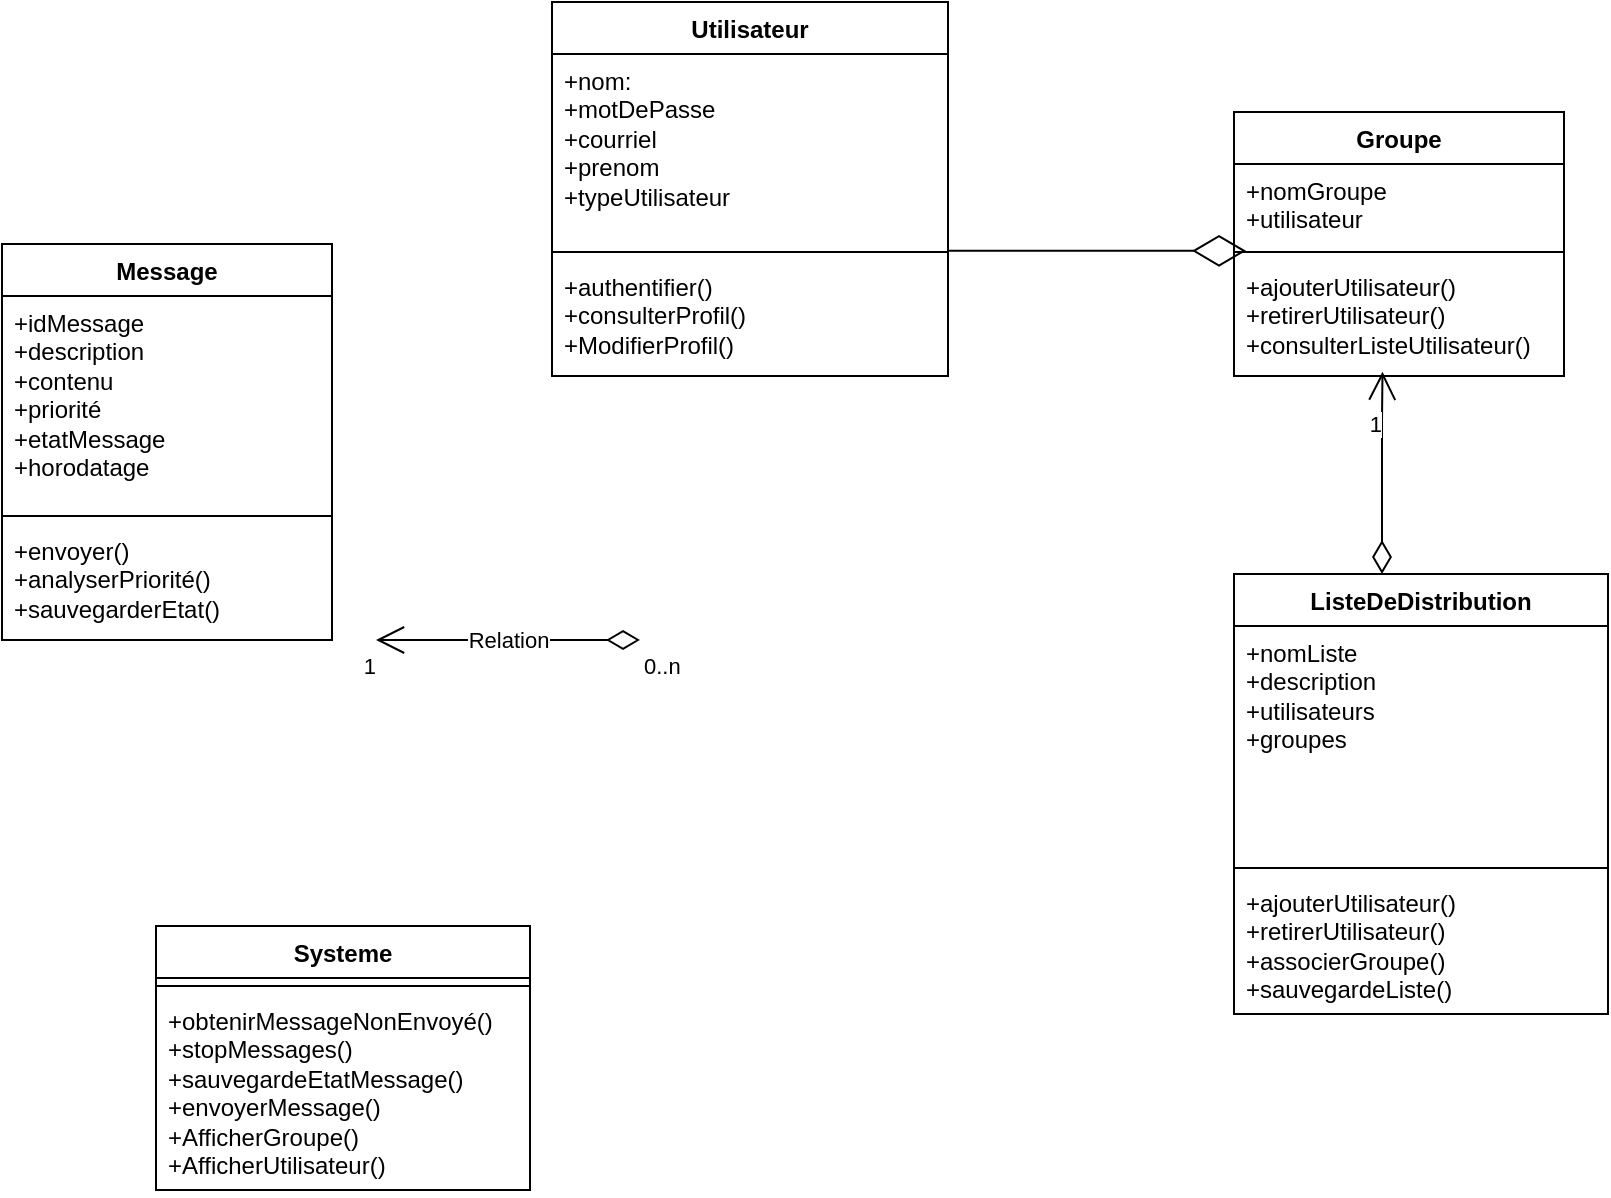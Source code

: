 <mxfile version="25.0.3">
  <diagram name="Page-1" id="13e1069c-82ec-6db2-03f1-153e76fe0fe0">
    <mxGraphModel dx="1122" dy="712" grid="1" gridSize="11" guides="1" tooltips="1" connect="1" arrows="1" fold="1" page="1" pageScale="1" pageWidth="1100" pageHeight="850" background="none" math="0" shadow="0">
      <root>
        <mxCell id="0" />
        <mxCell id="1" parent="0" />
        <mxCell id="a_j_Lw5pQNurTmBxgv8E-95" value="Utilisateur" style="swimlane;fontStyle=1;align=center;verticalAlign=top;childLayout=stackLayout;horizontal=1;startSize=26;horizontalStack=0;resizeParent=1;resizeParentMax=0;resizeLast=0;collapsible=1;marginBottom=0;whiteSpace=wrap;html=1;" vertex="1" parent="1">
          <mxGeometry x="451" y="99" width="198" height="187" as="geometry" />
        </mxCell>
        <mxCell id="a_j_Lw5pQNurTmBxgv8E-96" value="+nom:&lt;div&gt;+motDePasse&lt;/div&gt;&lt;div&gt;+courriel&lt;/div&gt;&lt;div&gt;+prenom&lt;/div&gt;&lt;div&gt;+typeUtilisateur&lt;/div&gt;" style="text;strokeColor=none;fillColor=none;align=left;verticalAlign=top;spacingLeft=4;spacingRight=4;overflow=hidden;rotatable=0;points=[[0,0.5],[1,0.5]];portConstraint=eastwest;whiteSpace=wrap;html=1;" vertex="1" parent="a_j_Lw5pQNurTmBxgv8E-95">
          <mxGeometry y="26" width="198" height="95" as="geometry" />
        </mxCell>
        <mxCell id="a_j_Lw5pQNurTmBxgv8E-97" value="" style="line;strokeWidth=1;fillColor=none;align=left;verticalAlign=middle;spacingTop=-1;spacingLeft=3;spacingRight=3;rotatable=0;labelPosition=right;points=[];portConstraint=eastwest;strokeColor=inherit;" vertex="1" parent="a_j_Lw5pQNurTmBxgv8E-95">
          <mxGeometry y="121" width="198" height="8" as="geometry" />
        </mxCell>
        <mxCell id="a_j_Lw5pQNurTmBxgv8E-98" value="+authentifier()&lt;div&gt;+consulterProfil()&lt;/div&gt;&lt;div&gt;+ModifierProfil()&lt;/div&gt;" style="text;strokeColor=none;fillColor=none;align=left;verticalAlign=top;spacingLeft=4;spacingRight=4;overflow=hidden;rotatable=0;points=[[0,0.5],[1,0.5]];portConstraint=eastwest;whiteSpace=wrap;html=1;" vertex="1" parent="a_j_Lw5pQNurTmBxgv8E-95">
          <mxGeometry y="129" width="198" height="58" as="geometry" />
        </mxCell>
        <mxCell id="a_j_Lw5pQNurTmBxgv8E-99" value="Message" style="swimlane;fontStyle=1;align=center;verticalAlign=top;childLayout=stackLayout;horizontal=1;startSize=26;horizontalStack=0;resizeParent=1;resizeParentMax=0;resizeLast=0;collapsible=1;marginBottom=0;whiteSpace=wrap;html=1;" vertex="1" parent="1">
          <mxGeometry x="176" y="220" width="165" height="198" as="geometry" />
        </mxCell>
        <mxCell id="a_j_Lw5pQNurTmBxgv8E-100" value="+idMessage&lt;div&gt;+description&lt;/div&gt;&lt;div&gt;+contenu&lt;/div&gt;&lt;div&gt;+priorité&lt;/div&gt;&lt;div&gt;+etatMessage&lt;/div&gt;&lt;div&gt;+horodatage&lt;/div&gt;" style="text;strokeColor=none;fillColor=none;align=left;verticalAlign=top;spacingLeft=4;spacingRight=4;overflow=hidden;rotatable=0;points=[[0,0.5],[1,0.5]];portConstraint=eastwest;whiteSpace=wrap;html=1;" vertex="1" parent="a_j_Lw5pQNurTmBxgv8E-99">
          <mxGeometry y="26" width="165" height="106" as="geometry" />
        </mxCell>
        <mxCell id="a_j_Lw5pQNurTmBxgv8E-101" value="" style="line;strokeWidth=1;fillColor=none;align=left;verticalAlign=middle;spacingTop=-1;spacingLeft=3;spacingRight=3;rotatable=0;labelPosition=right;points=[];portConstraint=eastwest;strokeColor=inherit;" vertex="1" parent="a_j_Lw5pQNurTmBxgv8E-99">
          <mxGeometry y="132" width="165" height="8" as="geometry" />
        </mxCell>
        <mxCell id="a_j_Lw5pQNurTmBxgv8E-102" value="+envoyer()&lt;div&gt;+analyserPriorité()&lt;/div&gt;&lt;div&gt;+sauvegarderEtat()&lt;/div&gt;&lt;div&gt;&lt;br&gt;&lt;/div&gt;" style="text;strokeColor=none;fillColor=none;align=left;verticalAlign=top;spacingLeft=4;spacingRight=4;overflow=hidden;rotatable=0;points=[[0,0.5],[1,0.5]];portConstraint=eastwest;whiteSpace=wrap;html=1;" vertex="1" parent="a_j_Lw5pQNurTmBxgv8E-99">
          <mxGeometry y="140" width="165" height="58" as="geometry" />
        </mxCell>
        <mxCell id="a_j_Lw5pQNurTmBxgv8E-103" value="ListeDeDistribution" style="swimlane;fontStyle=1;align=center;verticalAlign=top;childLayout=stackLayout;horizontal=1;startSize=26;horizontalStack=0;resizeParent=1;resizeParentMax=0;resizeLast=0;collapsible=1;marginBottom=0;whiteSpace=wrap;html=1;" vertex="1" parent="1">
          <mxGeometry x="792" y="385" width="187" height="220" as="geometry" />
        </mxCell>
        <mxCell id="a_j_Lw5pQNurTmBxgv8E-104" value="+nomListe&lt;div&gt;+description&lt;/div&gt;&lt;div&gt;+utilisateurs&lt;/div&gt;&lt;div&gt;+groupes&lt;/div&gt;" style="text;strokeColor=none;fillColor=none;align=left;verticalAlign=top;spacingLeft=4;spacingRight=4;overflow=hidden;rotatable=0;points=[[0,0.5],[1,0.5]];portConstraint=eastwest;whiteSpace=wrap;html=1;" vertex="1" parent="a_j_Lw5pQNurTmBxgv8E-103">
          <mxGeometry y="26" width="187" height="117" as="geometry" />
        </mxCell>
        <mxCell id="a_j_Lw5pQNurTmBxgv8E-105" value="" style="line;strokeWidth=1;fillColor=none;align=left;verticalAlign=middle;spacingTop=-1;spacingLeft=3;spacingRight=3;rotatable=0;labelPosition=right;points=[];portConstraint=eastwest;strokeColor=inherit;" vertex="1" parent="a_j_Lw5pQNurTmBxgv8E-103">
          <mxGeometry y="143" width="187" height="8" as="geometry" />
        </mxCell>
        <mxCell id="a_j_Lw5pQNurTmBxgv8E-106" value="+ajouterUtilisateur()&lt;div&gt;+retirerUtilisateur()&lt;/div&gt;&lt;div&gt;+associerGroupe()&lt;/div&gt;&lt;div&gt;+sauvegardeListe()&lt;/div&gt;" style="text;strokeColor=none;fillColor=none;align=left;verticalAlign=top;spacingLeft=4;spacingRight=4;overflow=hidden;rotatable=0;points=[[0,0.5],[1,0.5]];portConstraint=eastwest;whiteSpace=wrap;html=1;" vertex="1" parent="a_j_Lw5pQNurTmBxgv8E-103">
          <mxGeometry y="151" width="187" height="69" as="geometry" />
        </mxCell>
        <mxCell id="a_j_Lw5pQNurTmBxgv8E-107" value="Groupe" style="swimlane;fontStyle=1;align=center;verticalAlign=top;childLayout=stackLayout;horizontal=1;startSize=26;horizontalStack=0;resizeParent=1;resizeParentMax=0;resizeLast=0;collapsible=1;marginBottom=0;whiteSpace=wrap;html=1;" vertex="1" parent="1">
          <mxGeometry x="792" y="154" width="165" height="132" as="geometry" />
        </mxCell>
        <mxCell id="a_j_Lw5pQNurTmBxgv8E-108" value="+nomGroupe&lt;div&gt;+utilisateur&lt;/div&gt;" style="text;strokeColor=none;fillColor=none;align=left;verticalAlign=top;spacingLeft=4;spacingRight=4;overflow=hidden;rotatable=0;points=[[0,0.5],[1,0.5]];portConstraint=eastwest;whiteSpace=wrap;html=1;" vertex="1" parent="a_j_Lw5pQNurTmBxgv8E-107">
          <mxGeometry y="26" width="165" height="40" as="geometry" />
        </mxCell>
        <mxCell id="a_j_Lw5pQNurTmBxgv8E-109" value="" style="line;strokeWidth=1;fillColor=none;align=left;verticalAlign=middle;spacingTop=-1;spacingLeft=3;spacingRight=3;rotatable=0;labelPosition=right;points=[];portConstraint=eastwest;strokeColor=inherit;" vertex="1" parent="a_j_Lw5pQNurTmBxgv8E-107">
          <mxGeometry y="66" width="165" height="8" as="geometry" />
        </mxCell>
        <mxCell id="a_j_Lw5pQNurTmBxgv8E-110" value="+ajouterUtilisateur()&lt;div&gt;&lt;span style=&quot;background-color: initial;&quot;&gt;+retirerUtilisateur()&lt;/span&gt;&lt;/div&gt;&lt;div&gt;&lt;div&gt;+consulterListeUtilisateur()&lt;/div&gt;&lt;/div&gt;" style="text;strokeColor=none;fillColor=none;align=left;verticalAlign=top;spacingLeft=4;spacingRight=4;overflow=hidden;rotatable=0;points=[[0,0.5],[1,0.5]];portConstraint=eastwest;whiteSpace=wrap;html=1;" vertex="1" parent="a_j_Lw5pQNurTmBxgv8E-107">
          <mxGeometry y="74" width="165" height="58" as="geometry" />
        </mxCell>
        <mxCell id="a_j_Lw5pQNurTmBxgv8E-111" value="Systeme" style="swimlane;fontStyle=1;align=center;verticalAlign=top;childLayout=stackLayout;horizontal=1;startSize=26;horizontalStack=0;resizeParent=1;resizeParentMax=0;resizeLast=0;collapsible=1;marginBottom=0;whiteSpace=wrap;html=1;" vertex="1" parent="1">
          <mxGeometry x="253" y="561" width="187" height="132" as="geometry" />
        </mxCell>
        <mxCell id="a_j_Lw5pQNurTmBxgv8E-113" value="" style="line;strokeWidth=1;fillColor=none;align=left;verticalAlign=middle;spacingTop=-1;spacingLeft=3;spacingRight=3;rotatable=0;labelPosition=right;points=[];portConstraint=eastwest;strokeColor=inherit;" vertex="1" parent="a_j_Lw5pQNurTmBxgv8E-111">
          <mxGeometry y="26" width="187" height="8" as="geometry" />
        </mxCell>
        <mxCell id="a_j_Lw5pQNurTmBxgv8E-114" value="+obtenirMessageNonEnvoyé()&lt;div&gt;+stopMessages()&lt;/div&gt;&lt;div&gt;+sauvegardeEtatMessage()&lt;/div&gt;&lt;div&gt;+envoyerMessage()&lt;/div&gt;&lt;div&gt;+AfficherGroupe()&lt;/div&gt;&lt;div&gt;+AfficherUtilisateur()&lt;/div&gt;" style="text;strokeColor=none;fillColor=none;align=left;verticalAlign=top;spacingLeft=4;spacingRight=4;overflow=hidden;rotatable=0;points=[[0,0.5],[1,0.5]];portConstraint=eastwest;whiteSpace=wrap;html=1;" vertex="1" parent="a_j_Lw5pQNurTmBxgv8E-111">
          <mxGeometry y="34" width="187" height="98" as="geometry" />
        </mxCell>
        <mxCell id="a_j_Lw5pQNurTmBxgv8E-118" value="" style="endArrow=diamondThin;endFill=0;endSize=24;html=1;rounded=0;" edge="1" parent="1">
          <mxGeometry width="160" relative="1" as="geometry">
            <mxPoint x="649" y="223.41" as="sourcePoint" />
            <mxPoint x="798" y="223.41" as="targetPoint" />
          </mxGeometry>
        </mxCell>
        <mxCell id="a_j_Lw5pQNurTmBxgv8E-119" value="" style="endArrow=open;html=1;endSize=12;startArrow=diamondThin;startSize=14;startFill=0;edgeStyle=orthogonalEdgeStyle;rounded=0;entryX=0.45;entryY=0.963;entryDx=0;entryDy=0;entryPerimeter=0;" edge="1" parent="1" source="a_j_Lw5pQNurTmBxgv8E-103" target="a_j_Lw5pQNurTmBxgv8E-110">
          <mxGeometry x="-0.186" y="-6" relative="1" as="geometry">
            <mxPoint x="885" y="286" as="sourcePoint" />
            <mxPoint x="884.91" y="385" as="targetPoint" />
            <Array as="points">
              <mxPoint x="866" y="308" />
              <mxPoint x="866" y="308" />
            </Array>
            <mxPoint as="offset" />
          </mxGeometry>
        </mxCell>
        <mxCell id="a_j_Lw5pQNurTmBxgv8E-121" value="1" style="edgeLabel;resizable=0;html=1;align=right;verticalAlign=top;" connectable="0" vertex="1" parent="a_j_Lw5pQNurTmBxgv8E-119">
          <mxGeometry x="1" relative="1" as="geometry">
            <mxPoint y="13" as="offset" />
          </mxGeometry>
        </mxCell>
        <mxCell id="a_j_Lw5pQNurTmBxgv8E-126" value="Relation" style="endArrow=open;html=1;endSize=12;startArrow=diamondThin;startSize=14;startFill=0;edgeStyle=orthogonalEdgeStyle;rounded=0;" edge="1" parent="1">
          <mxGeometry x="-0.002" relative="1" as="geometry">
            <mxPoint x="495" y="418" as="sourcePoint" />
            <mxPoint x="363" y="418" as="targetPoint" />
            <mxPoint as="offset" />
          </mxGeometry>
        </mxCell>
        <mxCell id="a_j_Lw5pQNurTmBxgv8E-127" value="0..n" style="edgeLabel;resizable=0;html=1;align=left;verticalAlign=top;" connectable="0" vertex="1" parent="a_j_Lw5pQNurTmBxgv8E-126">
          <mxGeometry x="-1" relative="1" as="geometry" />
        </mxCell>
        <mxCell id="a_j_Lw5pQNurTmBxgv8E-128" value="1" style="edgeLabel;resizable=0;html=1;align=right;verticalAlign=top;" connectable="0" vertex="1" parent="a_j_Lw5pQNurTmBxgv8E-126">
          <mxGeometry x="1" relative="1" as="geometry" />
        </mxCell>
      </root>
    </mxGraphModel>
  </diagram>
</mxfile>
